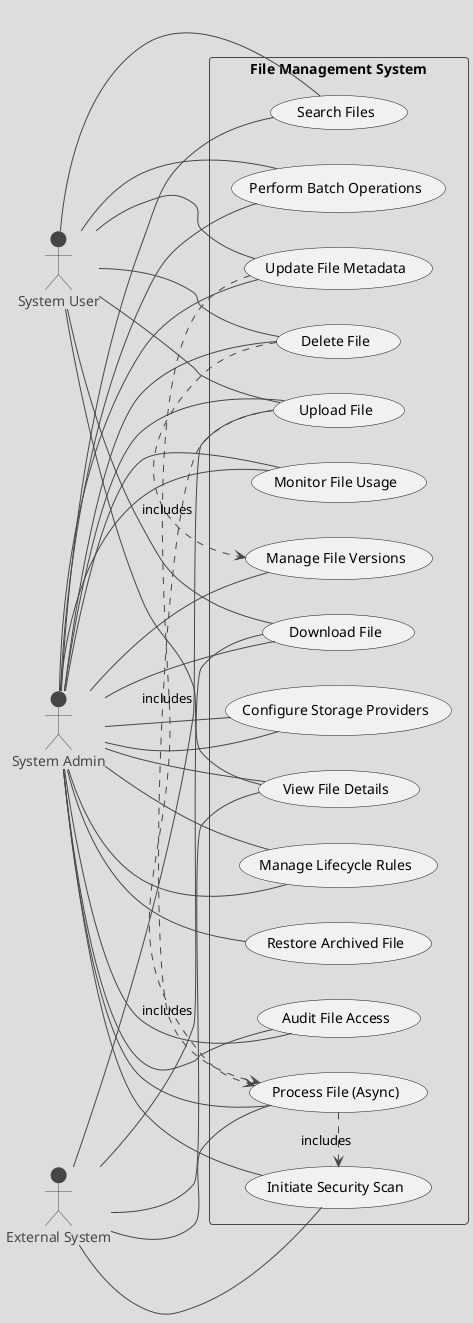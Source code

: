@startuml
!theme toy

left to right direction

actor "System User" as User
actor "System Admin" as Admin
actor "External System" as External

rectangle "File Management System" {
  usecase "Upload File" as UC1
  usecase "Download File" as UC2
  usecase "View File Details" as UC3
  usecase "Update File Metadata" as UC4
  usecase "Delete File" as UC5
  usecase "Search Files" as UC6
  usecase "Process File (Async)" as UC7
  usecase "Manage File Versions" as UC8
  usecase "Configure Storage Providers" as UC9
  usecase "Monitor File Usage" as UC10
  usecase "Manage Lifecycle Rules" as UC11
  usecase "Audit File Access" as UC12
  usecase "Perform Batch Operations" as UC13
  usecase "Initiate Security Scan" as UC14
  usecase "Restore Archived File" as UC15
}

User -- UC1
User -- UC2
User -- UC3
User -- UC4
User -- UC5
User -- UC6
User -- UC13

Admin -- UC1
Admin -- UC2
Admin -- UC3
Admin -- UC4
Admin -- UC5
Admin -- UC6
Admin -- UC7
Admin -- UC8
Admin -- UC9
Admin -- UC10
Admin -- UC11
Admin -- UC12
Admin -- UC13
Admin -- UC14
Admin -- UC15

External -- UC1
External -- UC2
External -- UC3
External -- UC7
External -- UC14

UC1 .> UC7 : includes
UC4 .> UC7 : includes
UC7 .> UC14 : includes
UC5 .> UC8 : includes

UC9 -- Admin
UC10 -- Admin
UC11 -- Admin
UC12 -- Admin

@enduml